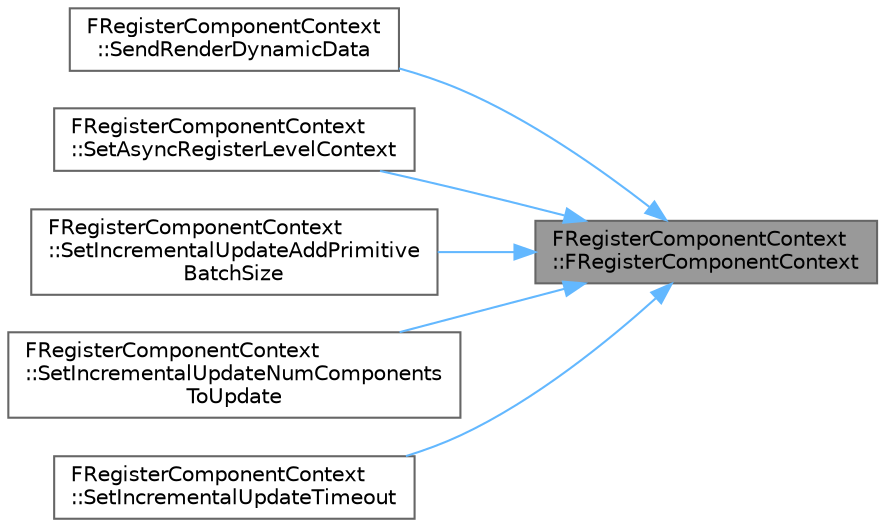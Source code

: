 digraph "FRegisterComponentContext::FRegisterComponentContext"
{
 // INTERACTIVE_SVG=YES
 // LATEX_PDF_SIZE
  bgcolor="transparent";
  edge [fontname=Helvetica,fontsize=10,labelfontname=Helvetica,labelfontsize=10];
  node [fontname=Helvetica,fontsize=10,shape=box,height=0.2,width=0.4];
  rankdir="RL";
  Node1 [id="Node000001",label="FRegisterComponentContext\l::FRegisterComponentContext",height=0.2,width=0.4,color="gray40", fillcolor="grey60", style="filled", fontcolor="black",tooltip=" "];
  Node1 -> Node2 [id="edge1_Node000001_Node000002",dir="back",color="steelblue1",style="solid",tooltip=" "];
  Node2 [id="Node000002",label="FRegisterComponentContext\l::SendRenderDynamicData",height=0.2,width=0.4,color="grey40", fillcolor="white", style="filled",URL="$d2/d74/classFRegisterComponentContext.html#a1dfb87445da2f314c3aa46665908ca94",tooltip=" "];
  Node1 -> Node3 [id="edge2_Node000001_Node000003",dir="back",color="steelblue1",style="solid",tooltip=" "];
  Node3 [id="Node000003",label="FRegisterComponentContext\l::SetAsyncRegisterLevelContext",height=0.2,width=0.4,color="grey40", fillcolor="white", style="filled",URL="$d2/d74/classFRegisterComponentContext.html#a3936ee2cb9465be4289505b2b016f9bb",tooltip=" "];
  Node1 -> Node4 [id="edge3_Node000001_Node000004",dir="back",color="steelblue1",style="solid",tooltip=" "];
  Node4 [id="Node000004",label="FRegisterComponentContext\l::SetIncrementalUpdateAddPrimitive\lBatchSize",height=0.2,width=0.4,color="grey40", fillcolor="white", style="filled",URL="$d2/d74/classFRegisterComponentContext.html#a5d804913e9744214ee10950d56597019",tooltip=" "];
  Node1 -> Node5 [id="edge4_Node000001_Node000005",dir="back",color="steelblue1",style="solid",tooltip=" "];
  Node5 [id="Node000005",label="FRegisterComponentContext\l::SetIncrementalUpdateNumComponents\lToUpdate",height=0.2,width=0.4,color="grey40", fillcolor="white", style="filled",URL="$d2/d74/classFRegisterComponentContext.html#a7fea2743d2b2a04dd196e6b1a81e0ca8",tooltip=" "];
  Node1 -> Node6 [id="edge5_Node000001_Node000006",dir="back",color="steelblue1",style="solid",tooltip=" "];
  Node6 [id="Node000006",label="FRegisterComponentContext\l::SetIncrementalUpdateTimeout",height=0.2,width=0.4,color="grey40", fillcolor="white", style="filled",URL="$d2/d74/classFRegisterComponentContext.html#a8630f1a492de081a4a492f8a04872530",tooltip=" "];
}
